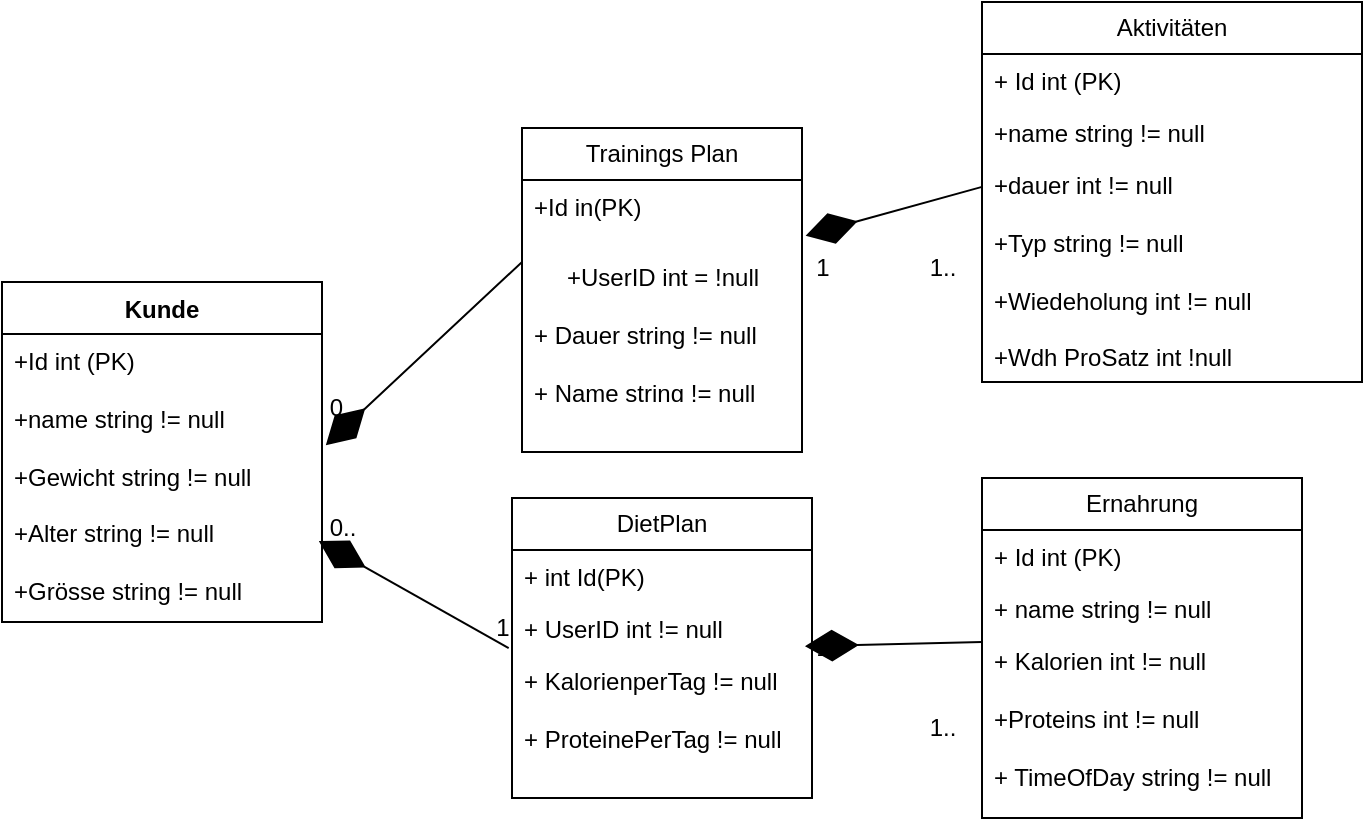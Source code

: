 <mxfile version="24.2.8" type="github">
  <diagram name="Seite-1" id="fxTCoQSqkQ5oMB2m1nn2">
    <mxGraphModel dx="800" dy="1697" grid="1" gridSize="10" guides="1" tooltips="1" connect="1" arrows="1" fold="1" page="1" pageScale="1" pageWidth="827" pageHeight="1169" math="0" shadow="0">
      <root>
        <mxCell id="0" />
        <mxCell id="1" parent="0" />
        <mxCell id="BMQXKfx8EHV-bqScM2LJ-1" value="Trainings Plan" style="swimlane;fontStyle=0;childLayout=stackLayout;horizontal=1;startSize=26;fillColor=none;horizontalStack=0;resizeParent=1;resizeParentMax=0;resizeLast=0;collapsible=1;marginBottom=0;whiteSpace=wrap;html=1;" parent="1" vertex="1">
          <mxGeometry x="530" y="423" width="140" height="162" as="geometry" />
        </mxCell>
        <mxCell id="BMQXKfx8EHV-bqScM2LJ-2" value="+Id in(PK)&lt;div&gt;&lt;br&gt;&lt;div&gt;&lt;br&gt;&lt;div&gt;+ UserID int !=null&lt;/div&gt;&lt;/div&gt;&lt;/div&gt;" style="text;strokeColor=none;fillColor=none;align=left;verticalAlign=top;spacingLeft=4;spacingRight=4;overflow=hidden;rotatable=0;points=[[0,0.5],[1,0.5]];portConstraint=eastwest;whiteSpace=wrap;html=1;" parent="BMQXKfx8EHV-bqScM2LJ-1" vertex="1">
          <mxGeometry y="26" width="140" height="34" as="geometry" />
        </mxCell>
        <mxCell id="O21Ok9b6FJP_CjCCAfm_-6" value="+UserID int = !null" style="text;html=1;align=center;verticalAlign=middle;resizable=0;points=[];autosize=1;strokeColor=none;fillColor=none;" vertex="1" parent="BMQXKfx8EHV-bqScM2LJ-1">
          <mxGeometry y="60" width="140" height="30" as="geometry" />
        </mxCell>
        <mxCell id="BMQXKfx8EHV-bqScM2LJ-4" value="+ Dauer string != null&lt;div&gt;&lt;br&gt;&lt;/div&gt;&lt;div&gt;+ Name string != null&amp;nbsp;&lt;/div&gt;" style="text;strokeColor=none;fillColor=none;align=left;verticalAlign=top;spacingLeft=4;spacingRight=4;overflow=hidden;rotatable=0;points=[[0,0.5],[1,0.5]];portConstraint=eastwest;whiteSpace=wrap;html=1;" parent="BMQXKfx8EHV-bqScM2LJ-1" vertex="1">
          <mxGeometry y="90" width="140" height="44" as="geometry" />
        </mxCell>
        <mxCell id="BMQXKfx8EHV-bqScM2LJ-3" value="&lt;div&gt;&lt;br&gt;&lt;/div&gt;" style="text;strokeColor=none;fillColor=none;align=left;verticalAlign=top;spacingLeft=4;spacingRight=4;overflow=hidden;rotatable=0;points=[[0,0.5],[1,0.5]];portConstraint=eastwest;whiteSpace=wrap;html=1;" parent="BMQXKfx8EHV-bqScM2LJ-1" vertex="1">
          <mxGeometry y="134" width="140" height="28" as="geometry" />
        </mxCell>
        <mxCell id="BMQXKfx8EHV-bqScM2LJ-5" value="Kunde" style="swimlane;fontStyle=1;align=center;verticalAlign=top;childLayout=stackLayout;horizontal=1;startSize=26;horizontalStack=0;resizeParent=1;resizeParentMax=0;resizeLast=0;collapsible=1;marginBottom=0;whiteSpace=wrap;html=1;" parent="1" vertex="1">
          <mxGeometry x="270" y="500" width="160" height="170" as="geometry">
            <mxRectangle x="323" y="480" width="80" height="30" as="alternateBounds" />
          </mxGeometry>
        </mxCell>
        <mxCell id="BMQXKfx8EHV-bqScM2LJ-6" value="+Id int (PK)&lt;div&gt;&lt;br&gt;&lt;/div&gt;&lt;div&gt;+name string != null&lt;/div&gt;&lt;div&gt;&lt;br&gt;&lt;/div&gt;&lt;div&gt;+Gewicht string != null&lt;/div&gt;&lt;div&gt;&lt;br&gt;&lt;/div&gt;&lt;div&gt;+Alter string != null&lt;/div&gt;&lt;div&gt;&lt;br&gt;&lt;/div&gt;&lt;div&gt;+Grösse string != null&amp;nbsp;&lt;/div&gt;&lt;div&gt;&lt;br&gt;&lt;/div&gt;&lt;div&gt;&lt;br&gt;&lt;/div&gt;" style="text;strokeColor=none;fillColor=none;align=left;verticalAlign=top;spacingLeft=4;spacingRight=4;overflow=hidden;rotatable=0;points=[[0,0.5],[1,0.5]];portConstraint=eastwest;whiteSpace=wrap;html=1;" parent="BMQXKfx8EHV-bqScM2LJ-5" vertex="1">
          <mxGeometry y="26" width="160" height="144" as="geometry" />
        </mxCell>
        <mxCell id="BMQXKfx8EHV-bqScM2LJ-9" value="&lt;div&gt;&lt;br&gt;&lt;/div&gt;&lt;div&gt;&lt;br&gt;&lt;/div&gt;" style="text;strokeColor=none;fillColor=none;align=left;verticalAlign=top;spacingLeft=4;spacingRight=4;overflow=hidden;rotatable=0;points=[[0,0.5],[1,0.5]];portConstraint=eastwest;whiteSpace=wrap;html=1;" parent="1" vertex="1">
          <mxGeometry x="330" y="442" width="140" height="26" as="geometry" />
        </mxCell>
        <mxCell id="BMQXKfx8EHV-bqScM2LJ-11" value="Aktivitäten" style="swimlane;fontStyle=0;childLayout=stackLayout;horizontal=1;startSize=26;fillColor=none;horizontalStack=0;resizeParent=1;resizeParentMax=0;resizeLast=0;collapsible=1;marginBottom=0;whiteSpace=wrap;html=1;" parent="1" vertex="1">
          <mxGeometry x="760" y="360" width="190" height="190" as="geometry" />
        </mxCell>
        <mxCell id="BMQXKfx8EHV-bqScM2LJ-12" value="+ Id int (PK)" style="text;strokeColor=none;fillColor=none;align=left;verticalAlign=top;spacingLeft=4;spacingRight=4;overflow=hidden;rotatable=0;points=[[0,0.5],[1,0.5]];portConstraint=eastwest;whiteSpace=wrap;html=1;" parent="BMQXKfx8EHV-bqScM2LJ-11" vertex="1">
          <mxGeometry y="26" width="190" height="26" as="geometry" />
        </mxCell>
        <mxCell id="BMQXKfx8EHV-bqScM2LJ-13" value="+name string != null" style="text;strokeColor=none;fillColor=none;align=left;verticalAlign=top;spacingLeft=4;spacingRight=4;overflow=hidden;rotatable=0;points=[[0,0.5],[1,0.5]];portConstraint=eastwest;whiteSpace=wrap;html=1;" parent="BMQXKfx8EHV-bqScM2LJ-11" vertex="1">
          <mxGeometry y="52" width="190" height="26" as="geometry" />
        </mxCell>
        <mxCell id="BMQXKfx8EHV-bqScM2LJ-14" value="+dauer int != null&lt;div&gt;&lt;br&gt;&lt;/div&gt;&lt;div&gt;+Typ string != nul&lt;span style=&quot;background-color: initial;&quot;&gt;l&lt;/span&gt;&lt;/div&gt;&lt;div&gt;&lt;span style=&quot;background-color: initial;&quot;&gt;&lt;br&gt;&lt;/span&gt;&lt;/div&gt;&lt;div&gt;+Wiedeholung int != null&lt;/div&gt;&lt;div&gt;&lt;br&gt;&lt;/div&gt;&lt;div&gt;+Wdh ProSatz int !null&amp;nbsp;&lt;/div&gt;&lt;div&gt;&lt;span style=&quot;background-color: initial;&quot;&gt;&lt;br&gt;&lt;/span&gt;&lt;/div&gt;&lt;div&gt;&lt;span style=&quot;background-color: initial;&quot;&gt;&lt;br&gt;&lt;/span&gt;&lt;/div&gt;" style="text;strokeColor=none;fillColor=none;align=left;verticalAlign=top;spacingLeft=4;spacingRight=4;overflow=hidden;rotatable=0;points=[[0,0.5],[1,0.5]];portConstraint=eastwest;whiteSpace=wrap;html=1;" parent="BMQXKfx8EHV-bqScM2LJ-11" vertex="1">
          <mxGeometry y="78" width="190" height="112" as="geometry" />
        </mxCell>
        <mxCell id="BMQXKfx8EHV-bqScM2LJ-15" value="DietPlan" style="swimlane;fontStyle=0;childLayout=stackLayout;horizontal=1;startSize=26;fillColor=none;horizontalStack=0;resizeParent=1;resizeParentMax=0;resizeLast=0;collapsible=1;marginBottom=0;whiteSpace=wrap;html=1;" parent="1" vertex="1">
          <mxGeometry x="525" y="608" width="150" height="150" as="geometry" />
        </mxCell>
        <mxCell id="BMQXKfx8EHV-bqScM2LJ-16" value="+ int Id(PK)" style="text;strokeColor=none;fillColor=none;align=left;verticalAlign=top;spacingLeft=4;spacingRight=4;overflow=hidden;rotatable=0;points=[[0,0.5],[1,0.5]];portConstraint=eastwest;whiteSpace=wrap;html=1;" parent="BMQXKfx8EHV-bqScM2LJ-15" vertex="1">
          <mxGeometry y="26" width="150" height="26" as="geometry" />
        </mxCell>
        <mxCell id="BMQXKfx8EHV-bqScM2LJ-17" value="+ UserID int != null" style="text;strokeColor=none;fillColor=none;align=left;verticalAlign=top;spacingLeft=4;spacingRight=4;overflow=hidden;rotatable=0;points=[[0,0.5],[1,0.5]];portConstraint=eastwest;whiteSpace=wrap;html=1;" parent="BMQXKfx8EHV-bqScM2LJ-15" vertex="1">
          <mxGeometry y="52" width="150" height="26" as="geometry" />
        </mxCell>
        <mxCell id="BMQXKfx8EHV-bqScM2LJ-18" value="+ KalorienperTag != null&lt;div&gt;&lt;br&gt;&lt;/div&gt;&lt;div&gt;+ ProteinePerTag != null&lt;/div&gt;" style="text;strokeColor=none;fillColor=none;align=left;verticalAlign=top;spacingLeft=4;spacingRight=4;overflow=hidden;rotatable=0;points=[[0,0.5],[1,0.5]];portConstraint=eastwest;whiteSpace=wrap;html=1;" parent="BMQXKfx8EHV-bqScM2LJ-15" vertex="1">
          <mxGeometry y="78" width="150" height="72" as="geometry" />
        </mxCell>
        <mxCell id="BMQXKfx8EHV-bqScM2LJ-19" value="Ernahrung" style="swimlane;fontStyle=0;childLayout=stackLayout;horizontal=1;startSize=26;fillColor=none;horizontalStack=0;resizeParent=1;resizeParentMax=0;resizeLast=0;collapsible=1;marginBottom=0;whiteSpace=wrap;html=1;" parent="1" vertex="1">
          <mxGeometry x="760" y="598" width="160" height="170" as="geometry" />
        </mxCell>
        <mxCell id="BMQXKfx8EHV-bqScM2LJ-20" value="+ Id int (PK)" style="text;strokeColor=none;fillColor=none;align=left;verticalAlign=top;spacingLeft=4;spacingRight=4;overflow=hidden;rotatable=0;points=[[0,0.5],[1,0.5]];portConstraint=eastwest;whiteSpace=wrap;html=1;" parent="BMQXKfx8EHV-bqScM2LJ-19" vertex="1">
          <mxGeometry y="26" width="160" height="26" as="geometry" />
        </mxCell>
        <mxCell id="BMQXKfx8EHV-bqScM2LJ-21" value="+ name string != null" style="text;strokeColor=none;fillColor=none;align=left;verticalAlign=top;spacingLeft=4;spacingRight=4;overflow=hidden;rotatable=0;points=[[0,0.5],[1,0.5]];portConstraint=eastwest;whiteSpace=wrap;html=1;" parent="BMQXKfx8EHV-bqScM2LJ-19" vertex="1">
          <mxGeometry y="52" width="160" height="26" as="geometry" />
        </mxCell>
        <mxCell id="BMQXKfx8EHV-bqScM2LJ-22" value="+ Kalorien int != null&lt;div&gt;&lt;br&gt;&lt;/div&gt;&lt;div&gt;+Proteins int != null&lt;/div&gt;&lt;div&gt;&lt;br&gt;&lt;/div&gt;&lt;div&gt;+ TimeOfDay string != null&lt;/div&gt;&lt;div&gt;&lt;br&gt;&lt;/div&gt;" style="text;strokeColor=none;fillColor=none;align=left;verticalAlign=top;spacingLeft=4;spacingRight=4;overflow=hidden;rotatable=0;points=[[0,0.5],[1,0.5]];portConstraint=eastwest;whiteSpace=wrap;html=1;" parent="BMQXKfx8EHV-bqScM2LJ-19" vertex="1">
          <mxGeometry y="78" width="160" height="92" as="geometry" />
        </mxCell>
        <mxCell id="BMQXKfx8EHV-bqScM2LJ-24" value="" style="endArrow=diamondThin;endFill=1;endSize=24;html=1;rounded=0;entryX=1.012;entryY=0.386;entryDx=0;entryDy=0;entryPerimeter=0;exitX=0;exitY=0.5;exitDx=0;exitDy=0;" parent="1" source="BMQXKfx8EHV-bqScM2LJ-4" target="BMQXKfx8EHV-bqScM2LJ-6" edge="1">
          <mxGeometry width="160" relative="1" as="geometry">
            <mxPoint x="430" y="590" as="sourcePoint" />
            <mxPoint x="590" y="590" as="targetPoint" />
            <Array as="points">
              <mxPoint x="530" y="490" />
            </Array>
          </mxGeometry>
        </mxCell>
        <mxCell id="BMQXKfx8EHV-bqScM2LJ-25" value="0.." style="text;html=1;align=center;verticalAlign=middle;resizable=0;points=[];autosize=1;strokeColor=none;fillColor=none;" parent="1" vertex="1">
          <mxGeometry x="420" y="548" width="40" height="30" as="geometry" />
        </mxCell>
        <mxCell id="BMQXKfx8EHV-bqScM2LJ-27" value="" style="endArrow=diamondThin;endFill=1;endSize=24;html=1;rounded=0;entryX=0.99;entryY=0.719;entryDx=0;entryDy=0;entryPerimeter=0;exitX=-0.011;exitY=-0.041;exitDx=0;exitDy=0;exitPerimeter=0;" parent="1" source="BMQXKfx8EHV-bqScM2LJ-18" target="BMQXKfx8EHV-bqScM2LJ-6" edge="1">
          <mxGeometry width="160" relative="1" as="geometry">
            <mxPoint x="360" y="700" as="sourcePoint" />
            <mxPoint x="520" y="700" as="targetPoint" />
          </mxGeometry>
        </mxCell>
        <mxCell id="BMQXKfx8EHV-bqScM2LJ-28" value="" style="endArrow=diamondThin;endFill=1;endSize=24;html=1;rounded=0;entryX=1;entryY=0.5;entryDx=0;entryDy=0;exitX=0;exitY=0.043;exitDx=0;exitDy=0;exitPerimeter=0;" parent="1" source="BMQXKfx8EHV-bqScM2LJ-22" edge="1">
          <mxGeometry width="160" relative="1" as="geometry">
            <mxPoint x="760.0" y="683.904" as="sourcePoint" />
            <mxPoint x="671.5" y="682.1" as="targetPoint" />
          </mxGeometry>
        </mxCell>
        <mxCell id="BMQXKfx8EHV-bqScM2LJ-29" value="0.." style="text;html=1;align=center;verticalAlign=middle;resizable=0;points=[];autosize=1;strokeColor=none;fillColor=none;" parent="1" vertex="1">
          <mxGeometry x="420" y="608" width="40" height="30" as="geometry" />
        </mxCell>
        <mxCell id="BMQXKfx8EHV-bqScM2LJ-30" value="1" style="text;html=1;align=center;verticalAlign=middle;resizable=0;points=[];autosize=1;strokeColor=none;fillColor=none;" parent="1" vertex="1">
          <mxGeometry x="505" y="658" width="30" height="30" as="geometry" />
        </mxCell>
        <mxCell id="BMQXKfx8EHV-bqScM2LJ-31" value="1" style="text;html=1;align=center;verticalAlign=middle;resizable=0;points=[];autosize=1;strokeColor=none;fillColor=none;" parent="1" vertex="1">
          <mxGeometry x="665" y="668" width="30" height="30" as="geometry" />
        </mxCell>
        <mxCell id="BMQXKfx8EHV-bqScM2LJ-32" value="1.." style="text;html=1;align=center;verticalAlign=middle;resizable=0;points=[];autosize=1;strokeColor=none;fillColor=none;" parent="1" vertex="1">
          <mxGeometry x="720" y="708" width="40" height="30" as="geometry" />
        </mxCell>
        <mxCell id="BMQXKfx8EHV-bqScM2LJ-33" value="" style="endArrow=diamondThin;endFill=1;endSize=24;html=1;rounded=0;entryX=1.013;entryY=0.819;entryDx=0;entryDy=0;entryPerimeter=0;exitX=0;exitY=0.129;exitDx=0;exitDy=0;exitPerimeter=0;" parent="1" source="BMQXKfx8EHV-bqScM2LJ-14" target="BMQXKfx8EHV-bqScM2LJ-2" edge="1">
          <mxGeometry width="160" relative="1" as="geometry">
            <mxPoint x="670" y="540" as="sourcePoint" />
            <mxPoint x="830" y="540" as="targetPoint" />
          </mxGeometry>
        </mxCell>
        <mxCell id="BMQXKfx8EHV-bqScM2LJ-34" value="1" style="text;html=1;align=center;verticalAlign=middle;resizable=0;points=[];autosize=1;strokeColor=none;fillColor=none;" parent="1" vertex="1">
          <mxGeometry x="665" y="478" width="30" height="30" as="geometry" />
        </mxCell>
        <mxCell id="BMQXKfx8EHV-bqScM2LJ-35" value="1.." style="text;html=1;align=center;verticalAlign=middle;resizable=0;points=[];autosize=1;strokeColor=none;fillColor=none;" parent="1" vertex="1">
          <mxGeometry x="720" y="478" width="40" height="30" as="geometry" />
        </mxCell>
      </root>
    </mxGraphModel>
  </diagram>
</mxfile>
